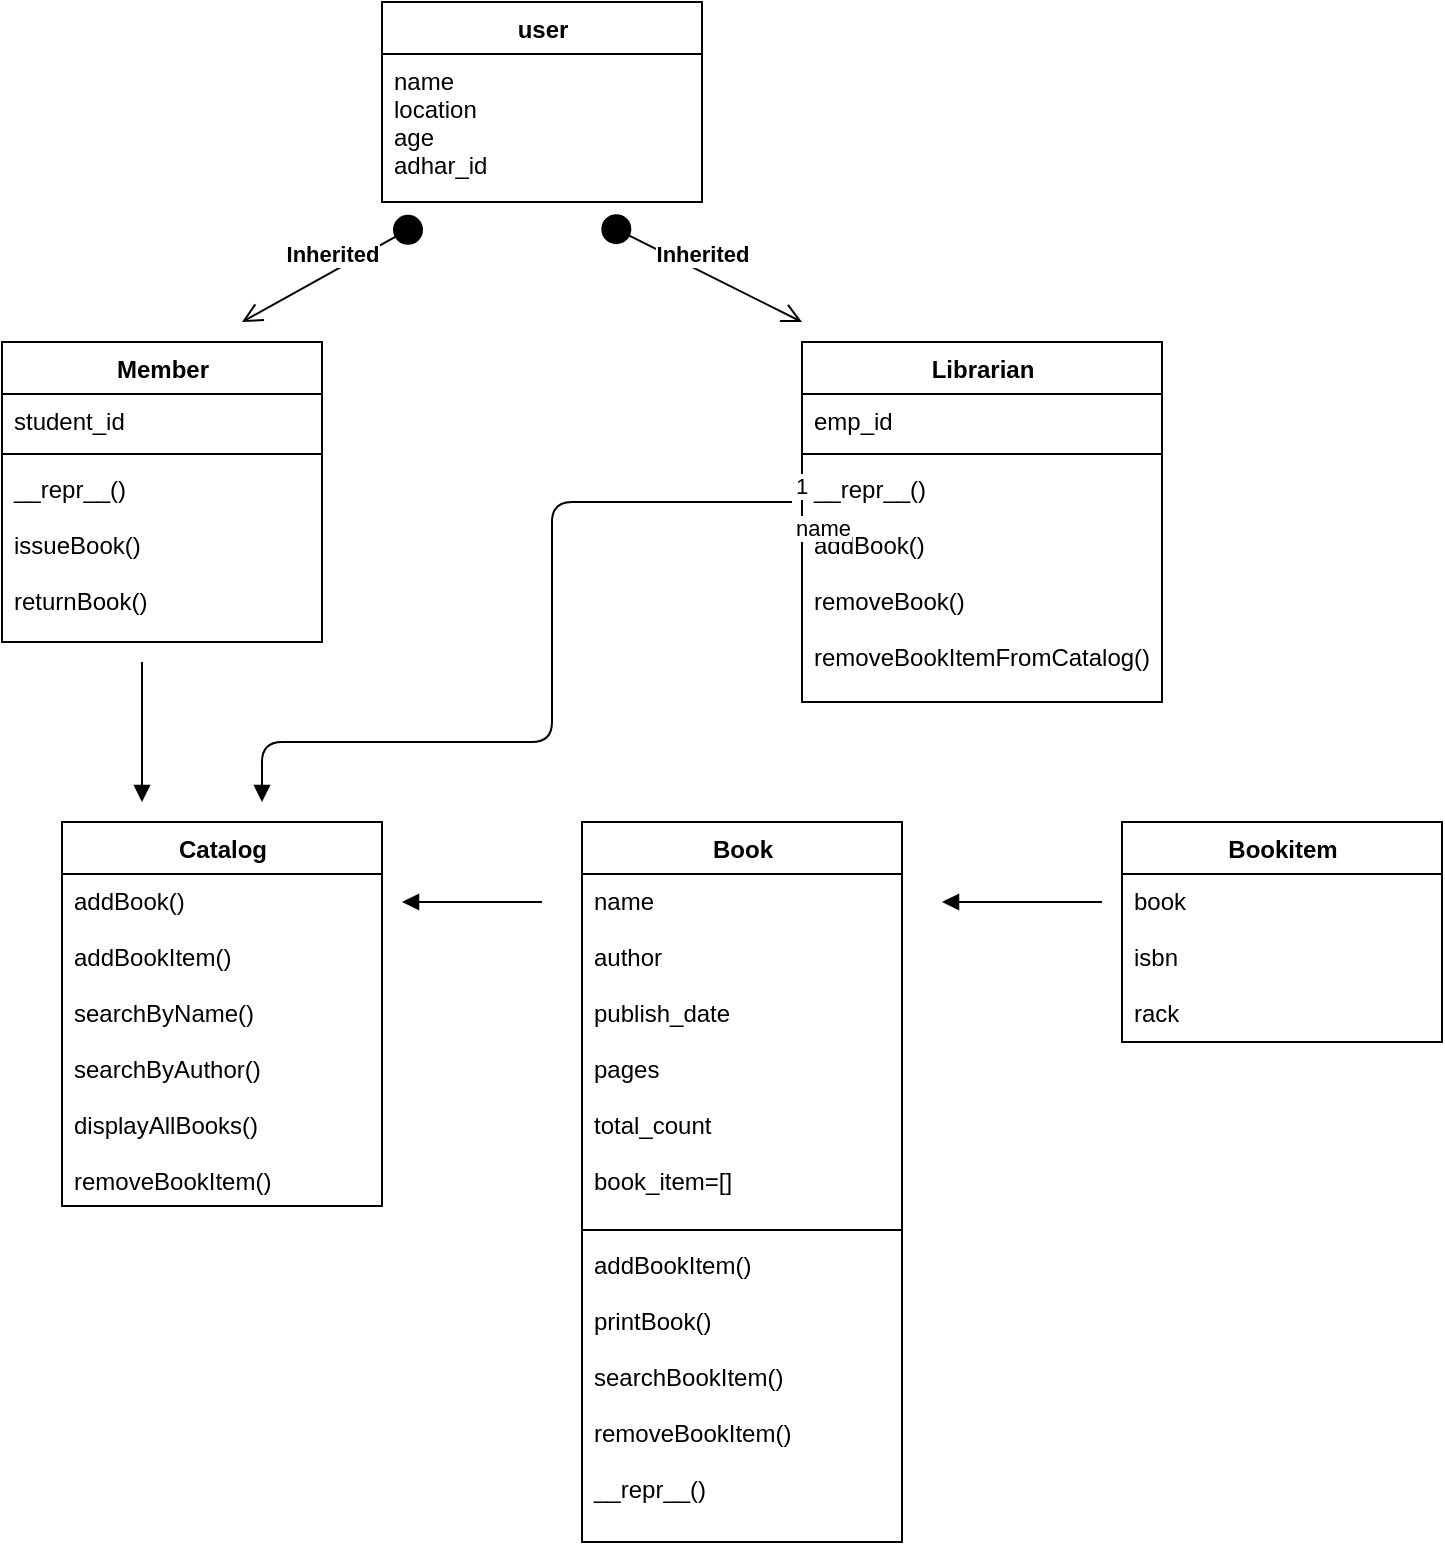 <mxfile version="13.10.6" type="google"><diagram id="C5RBs43oDa-KdzZeNtuy" name="Page-1"><mxGraphModel dx="1038" dy="539" grid="1" gridSize="10" guides="1" tooltips="1" connect="1" arrows="1" fold="1" page="1" pageScale="1" pageWidth="827" pageHeight="1169" math="0" shadow="0"><root><mxCell id="WIyWlLk6GJQsqaUBKTNV-0"/><mxCell id="WIyWlLk6GJQsqaUBKTNV-1" parent="WIyWlLk6GJQsqaUBKTNV-0"/><mxCell id="mQHrZmYi_XyOfiVOFzo0-4" value="Member" style="swimlane;fontStyle=1;align=center;verticalAlign=top;childLayout=stackLayout;horizontal=1;startSize=26;horizontalStack=0;resizeParent=1;resizeParentMax=0;resizeLast=0;collapsible=1;marginBottom=0;labelBackgroundColor=#ffffff;fontColor=#000000;html=1;" parent="WIyWlLk6GJQsqaUBKTNV-1" vertex="1"><mxGeometry x="90" y="200" width="160" height="150" as="geometry"/></mxCell><mxCell id="mQHrZmYi_XyOfiVOFzo0-5" value="student_id" style="text;strokeColor=none;fillColor=none;align=left;verticalAlign=top;spacingLeft=4;spacingRight=4;overflow=hidden;rotatable=0;points=[[0,0.5],[1,0.5]];portConstraint=eastwest;" parent="mQHrZmYi_XyOfiVOFzo0-4" vertex="1"><mxGeometry y="26" width="160" height="26" as="geometry"/></mxCell><mxCell id="mQHrZmYi_XyOfiVOFzo0-6" value="" style="line;strokeWidth=1;fillColor=none;align=left;verticalAlign=middle;spacingTop=-1;spacingLeft=3;spacingRight=3;rotatable=0;labelPosition=right;points=[];portConstraint=eastwest;" parent="mQHrZmYi_XyOfiVOFzo0-4" vertex="1"><mxGeometry y="52" width="160" height="8" as="geometry"/></mxCell><mxCell id="mQHrZmYi_XyOfiVOFzo0-7" value="__repr__()&#10;&#10;issueBook()&#10;&#10;returnBook()" style="text;strokeColor=none;fillColor=none;align=left;verticalAlign=top;spacingLeft=4;spacingRight=4;overflow=hidden;rotatable=0;points=[[0,0.5],[1,0.5]];portConstraint=eastwest;" parent="mQHrZmYi_XyOfiVOFzo0-4" vertex="1"><mxGeometry y="60" width="160" height="90" as="geometry"/></mxCell><mxCell id="mQHrZmYi_XyOfiVOFzo0-8" value="user" style="swimlane;fontStyle=1;align=center;verticalAlign=top;childLayout=stackLayout;horizontal=1;startSize=26;horizontalStack=0;resizeParent=1;resizeParentMax=0;resizeLast=0;collapsible=1;marginBottom=0;labelBackgroundColor=#ffffff;fontColor=#000000;html=1;" parent="WIyWlLk6GJQsqaUBKTNV-1" vertex="1"><mxGeometry x="280" y="30" width="160" height="100" as="geometry"/></mxCell><mxCell id="mQHrZmYi_XyOfiVOFzo0-9" value="name&#10;location&#10;age&#10;adhar_id" style="text;strokeColor=none;fillColor=none;align=left;verticalAlign=top;spacingLeft=4;spacingRight=4;overflow=hidden;rotatable=0;points=[[0,0.5],[1,0.5]];portConstraint=eastwest;" parent="mQHrZmYi_XyOfiVOFzo0-8" vertex="1"><mxGeometry y="26" width="160" height="74" as="geometry"/></mxCell><mxCell id="mQHrZmYi_XyOfiVOFzo0-12" value="Librarian" style="swimlane;fontStyle=1;align=center;verticalAlign=top;childLayout=stackLayout;horizontal=1;startSize=26;horizontalStack=0;resizeParent=1;resizeParentMax=0;resizeLast=0;collapsible=1;marginBottom=0;labelBackgroundColor=#ffffff;fontColor=#000000;html=1;" parent="WIyWlLk6GJQsqaUBKTNV-1" vertex="1"><mxGeometry x="490" y="200" width="180" height="180" as="geometry"/></mxCell><mxCell id="mQHrZmYi_XyOfiVOFzo0-13" value="emp_id" style="text;strokeColor=none;fillColor=none;align=left;verticalAlign=top;spacingLeft=4;spacingRight=4;overflow=hidden;rotatable=0;points=[[0,0.5],[1,0.5]];portConstraint=eastwest;" parent="mQHrZmYi_XyOfiVOFzo0-12" vertex="1"><mxGeometry y="26" width="180" height="26" as="geometry"/></mxCell><mxCell id="mQHrZmYi_XyOfiVOFzo0-14" value="" style="line;strokeWidth=1;fillColor=none;align=left;verticalAlign=middle;spacingTop=-1;spacingLeft=3;spacingRight=3;rotatable=0;labelPosition=right;points=[];portConstraint=eastwest;" parent="mQHrZmYi_XyOfiVOFzo0-12" vertex="1"><mxGeometry y="52" width="180" height="8" as="geometry"/></mxCell><mxCell id="mQHrZmYi_XyOfiVOFzo0-15" value="__repr__()&#10;&#10;addBook()&#10;&#10;removeBook()&#10;&#10;removeBookItemFromCatalog()" style="text;strokeColor=none;fillColor=none;align=left;verticalAlign=top;spacingLeft=4;spacingRight=4;overflow=hidden;rotatable=0;points=[[0,0.5],[1,0.5]];portConstraint=eastwest;" parent="mQHrZmYi_XyOfiVOFzo0-12" vertex="1"><mxGeometry y="60" width="180" height="120" as="geometry"/></mxCell><mxCell id="mQHrZmYi_XyOfiVOFzo0-25" value="Catalog" style="swimlane;fontStyle=1;align=center;verticalAlign=top;childLayout=stackLayout;horizontal=1;startSize=26;horizontalStack=0;resizeParent=1;resizeParentMax=0;resizeLast=0;collapsible=1;marginBottom=0;labelBackgroundColor=#ffffff;fontColor=#000000;html=1;" parent="WIyWlLk6GJQsqaUBKTNV-1" vertex="1"><mxGeometry x="120" y="440" width="160" height="192" as="geometry"/></mxCell><mxCell id="mQHrZmYi_XyOfiVOFzo0-28" value="addBook()&#10;&#10;addBookItem()&#10;&#10;searchByName()&#10;&#10;searchByAuthor()&#10;&#10;displayAllBooks()&#10;&#10;removeBookItem()" style="text;strokeColor=none;fillColor=none;align=left;verticalAlign=top;spacingLeft=4;spacingRight=4;overflow=hidden;rotatable=0;points=[[0,0.5],[1,0.5]];portConstraint=eastwest;" parent="mQHrZmYi_XyOfiVOFzo0-25" vertex="1"><mxGeometry y="26" width="160" height="166" as="geometry"/></mxCell><mxCell id="mQHrZmYi_XyOfiVOFzo0-29" value="Book" style="swimlane;fontStyle=1;align=center;verticalAlign=top;childLayout=stackLayout;horizontal=1;startSize=26;horizontalStack=0;resizeParent=1;resizeParentMax=0;resizeLast=0;collapsible=1;marginBottom=0;labelBackgroundColor=#ffffff;fontColor=#000000;html=1;" parent="WIyWlLk6GJQsqaUBKTNV-1" vertex="1"><mxGeometry x="380" y="440" width="160" height="360" as="geometry"/></mxCell><mxCell id="mQHrZmYi_XyOfiVOFzo0-30" value="name&#10;&#10;author&#10;&#10;publish_date&#10;&#10;pages&#10;&#10;total_count&#10;&#10;book_item=[]" style="text;strokeColor=none;fillColor=none;align=left;verticalAlign=top;spacingLeft=4;spacingRight=4;overflow=hidden;rotatable=0;points=[[0,0.5],[1,0.5]];portConstraint=eastwest;" parent="mQHrZmYi_XyOfiVOFzo0-29" vertex="1"><mxGeometry y="26" width="160" height="174" as="geometry"/></mxCell><mxCell id="mQHrZmYi_XyOfiVOFzo0-31" value="" style="line;strokeWidth=1;fillColor=none;align=left;verticalAlign=middle;spacingTop=-1;spacingLeft=3;spacingRight=3;rotatable=0;labelPosition=right;points=[];portConstraint=eastwest;" parent="mQHrZmYi_XyOfiVOFzo0-29" vertex="1"><mxGeometry y="200" width="160" height="8" as="geometry"/></mxCell><mxCell id="mQHrZmYi_XyOfiVOFzo0-32" value="addBookItem()&#10;&#10;printBook()&#10;&#10;searchBookItem()&#10;&#10;removeBookItem()&#10;&#10;__repr__()" style="text;strokeColor=none;fillColor=none;align=left;verticalAlign=top;spacingLeft=4;spacingRight=4;overflow=hidden;rotatable=0;points=[[0,0.5],[1,0.5]];portConstraint=eastwest;" parent="mQHrZmYi_XyOfiVOFzo0-29" vertex="1"><mxGeometry y="208" width="160" height="152" as="geometry"/></mxCell><mxCell id="mQHrZmYi_XyOfiVOFzo0-37" value="Bookitem" style="swimlane;fontStyle=1;align=center;verticalAlign=top;childLayout=stackLayout;horizontal=1;startSize=26;horizontalStack=0;resizeParent=1;resizeParentMax=0;resizeLast=0;collapsible=1;marginBottom=0;labelBackgroundColor=#ffffff;fontColor=#000000;html=1;" parent="WIyWlLk6GJQsqaUBKTNV-1" vertex="1"><mxGeometry x="650" y="440" width="160" height="110" as="geometry"/></mxCell><mxCell id="mQHrZmYi_XyOfiVOFzo0-38" value="book&#10;&#10;isbn&#10;&#10;rack" style="text;strokeColor=none;fillColor=none;align=left;verticalAlign=top;spacingLeft=4;spacingRight=4;overflow=hidden;rotatable=0;points=[[0,0.5],[1,0.5]];portConstraint=eastwest;" parent="mQHrZmYi_XyOfiVOFzo0-37" vertex="1"><mxGeometry y="26" width="160" height="84" as="geometry"/></mxCell><mxCell id="mQHrZmYi_XyOfiVOFzo0-43" value="Inherited" style="html=1;verticalAlign=bottom;startArrow=circle;startFill=1;endArrow=open;startSize=6;endSize=8;fontColor=#000000;fontStyle=1" parent="WIyWlLk6GJQsqaUBKTNV-1" edge="1"><mxGeometry width="80" relative="1" as="geometry"><mxPoint x="300" y="140" as="sourcePoint"/><mxPoint x="210" y="190" as="targetPoint"/></mxGeometry></mxCell><mxCell id="mQHrZmYi_XyOfiVOFzo0-44" value="Inherited" style="html=1;verticalAlign=bottom;startArrow=circle;startFill=1;endArrow=open;startSize=6;endSize=8;fontColor=#000000;fontStyle=1" parent="WIyWlLk6GJQsqaUBKTNV-1" edge="1"><mxGeometry width="80" relative="1" as="geometry"><mxPoint x="390" y="140" as="sourcePoint"/><mxPoint x="490" y="190" as="targetPoint"/></mxGeometry></mxCell><mxCell id="mQHrZmYi_XyOfiVOFzo0-45" value="" style="html=1;verticalAlign=bottom;endArrow=block;fontColor=#000000;" parent="WIyWlLk6GJQsqaUBKTNV-1" edge="1"><mxGeometry width="80" relative="1" as="geometry"><mxPoint x="640" y="480" as="sourcePoint"/><mxPoint x="560" y="480" as="targetPoint"/></mxGeometry></mxCell><mxCell id="mQHrZmYi_XyOfiVOFzo0-46" value="" style="html=1;verticalAlign=bottom;endArrow=block;fontColor=#000000;" parent="WIyWlLk6GJQsqaUBKTNV-1" edge="1"><mxGeometry width="80" relative="1" as="geometry"><mxPoint x="360" y="480" as="sourcePoint"/><mxPoint x="290" y="480" as="targetPoint"/></mxGeometry></mxCell><mxCell id="mQHrZmYi_XyOfiVOFzo0-47" value="" style="html=1;verticalAlign=bottom;endArrow=block;fontColor=#000000;" parent="WIyWlLk6GJQsqaUBKTNV-1" edge="1"><mxGeometry width="80" relative="1" as="geometry"><mxPoint x="160" y="360" as="sourcePoint"/><mxPoint x="160" y="430" as="targetPoint"/></mxGeometry></mxCell><mxCell id="mQHrZmYi_XyOfiVOFzo0-49" value="name" style="endArrow=block;endFill=1;html=1;edgeStyle=orthogonalEdgeStyle;align=left;verticalAlign=top;fontColor=#000000;" parent="WIyWlLk6GJQsqaUBKTNV-1" edge="1"><mxGeometry x="-1" relative="1" as="geometry"><mxPoint x="485" y="280" as="sourcePoint"/><mxPoint x="220" y="430" as="targetPoint"/><Array as="points"><mxPoint x="365" y="280"/><mxPoint x="365" y="400"/></Array></mxGeometry></mxCell><mxCell id="mQHrZmYi_XyOfiVOFzo0-50" value="1" style="edgeLabel;resizable=0;html=1;align=left;verticalAlign=bottom;" parent="mQHrZmYi_XyOfiVOFzo0-49" connectable="0" vertex="1"><mxGeometry x="-1" relative="1" as="geometry"/></mxCell></root></mxGraphModel></diagram></mxfile>